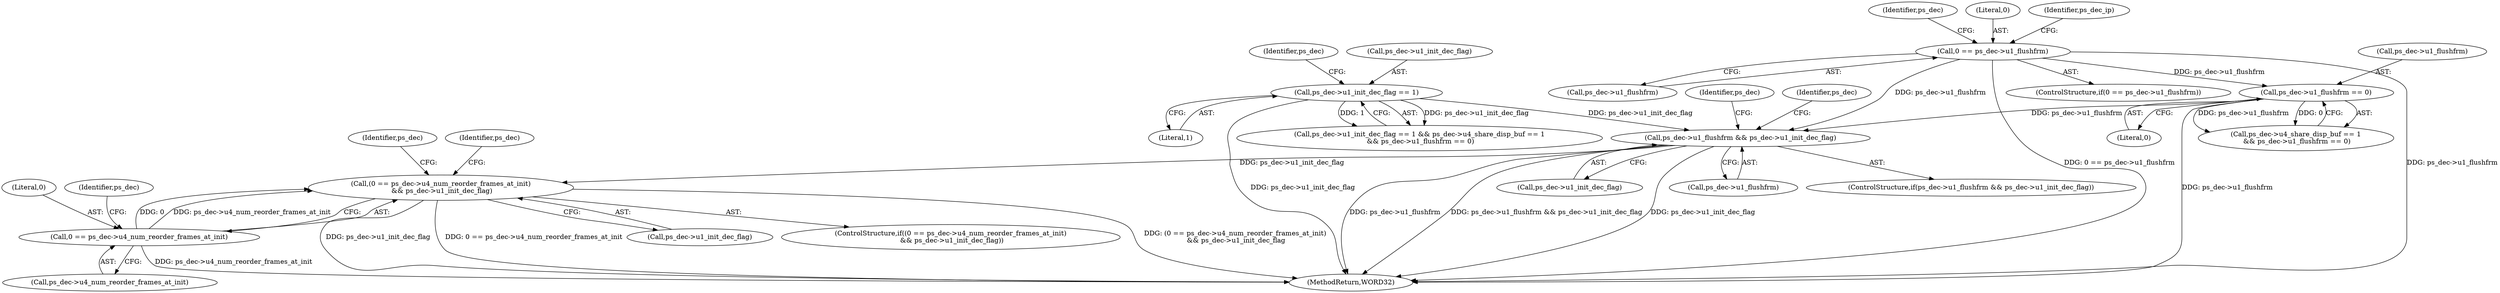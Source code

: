 digraph "0_Android_494561291a503840f385fbcd11d9bc5f4dc502b8@pointer" {
"1002027" [label="(Call,(0 == ps_dec->u4_num_reorder_frames_at_init)\n && ps_dec->u1_init_dec_flag)"];
"1002028" [label="(Call,0 == ps_dec->u4_num_reorder_frames_at_init)"];
"1000717" [label="(Call,ps_dec->u1_flushfrm && ps_dec->u1_init_dec_flag)"];
"1000554" [label="(Call,ps_dec->u1_flushfrm == 0)"];
"1000260" [label="(Call,0 == ps_dec->u1_flushfrm)"];
"1000543" [label="(Call,ps_dec->u1_init_dec_flag == 1)"];
"1000718" [label="(Call,ps_dec->u1_flushfrm)"];
"1002027" [label="(Call,(0 == ps_dec->u4_num_reorder_frames_at_init)\n && ps_dec->u1_init_dec_flag)"];
"1000310" [label="(Identifier,ps_dec)"];
"1000544" [label="(Call,ps_dec->u1_init_dec_flag)"];
"1002038" [label="(Identifier,ps_dec)"];
"1000542" [label="(Call,ps_dec->u1_init_dec_flag == 1 && ps_dec->u4_share_disp_buf == 1\n && ps_dec->u1_flushfrm == 0)"];
"1000558" [label="(Literal,0)"];
"1002185" [label="(MethodReturn,WORD32)"];
"1000726" [label="(Identifier,ps_dec)"];
"1000261" [label="(Literal,0)"];
"1000269" [label="(Identifier,ps_dec_ip)"];
"1000547" [label="(Literal,1)"];
"1000554" [label="(Call,ps_dec->u1_flushfrm == 0)"];
"1002033" [label="(Call,ps_dec->u1_init_dec_flag)"];
"1002034" [label="(Identifier,ps_dec)"];
"1002028" [label="(Call,0 == ps_dec->u4_num_reorder_frames_at_init)"];
"1000259" [label="(ControlStructure,if(0 == ps_dec->u1_flushfrm))"];
"1002066" [label="(Identifier,ps_dec)"];
"1000555" [label="(Call,ps_dec->u1_flushfrm)"];
"1000548" [label="(Call,ps_dec->u4_share_disp_buf == 1\n && ps_dec->u1_flushfrm == 0)"];
"1000717" [label="(Call,ps_dec->u1_flushfrm && ps_dec->u1_init_dec_flag)"];
"1000716" [label="(ControlStructure,if(ps_dec->u1_flushfrm && ps_dec->u1_init_dec_flag))"];
"1000721" [label="(Call,ps_dec->u1_init_dec_flag)"];
"1000260" [label="(Call,0 == ps_dec->u1_flushfrm)"];
"1002030" [label="(Call,ps_dec->u4_num_reorder_frames_at_init)"];
"1000904" [label="(Identifier,ps_dec)"];
"1000551" [label="(Identifier,ps_dec)"];
"1002029" [label="(Literal,0)"];
"1000543" [label="(Call,ps_dec->u1_init_dec_flag == 1)"];
"1002026" [label="(ControlStructure,if((0 == ps_dec->u4_num_reorder_frames_at_init)\n && ps_dec->u1_init_dec_flag))"];
"1000262" [label="(Call,ps_dec->u1_flushfrm)"];
"1002027" -> "1002026"  [label="AST: "];
"1002027" -> "1002028"  [label="CFG: "];
"1002027" -> "1002033"  [label="CFG: "];
"1002028" -> "1002027"  [label="AST: "];
"1002033" -> "1002027"  [label="AST: "];
"1002038" -> "1002027"  [label="CFG: "];
"1002066" -> "1002027"  [label="CFG: "];
"1002027" -> "1002185"  [label="DDG: ps_dec->u1_init_dec_flag"];
"1002027" -> "1002185"  [label="DDG: 0 == ps_dec->u4_num_reorder_frames_at_init"];
"1002027" -> "1002185"  [label="DDG: (0 == ps_dec->u4_num_reorder_frames_at_init)\n && ps_dec->u1_init_dec_flag"];
"1002028" -> "1002027"  [label="DDG: 0"];
"1002028" -> "1002027"  [label="DDG: ps_dec->u4_num_reorder_frames_at_init"];
"1000717" -> "1002027"  [label="DDG: ps_dec->u1_init_dec_flag"];
"1002028" -> "1002030"  [label="CFG: "];
"1002029" -> "1002028"  [label="AST: "];
"1002030" -> "1002028"  [label="AST: "];
"1002034" -> "1002028"  [label="CFG: "];
"1002028" -> "1002185"  [label="DDG: ps_dec->u4_num_reorder_frames_at_init"];
"1000717" -> "1000716"  [label="AST: "];
"1000717" -> "1000718"  [label="CFG: "];
"1000717" -> "1000721"  [label="CFG: "];
"1000718" -> "1000717"  [label="AST: "];
"1000721" -> "1000717"  [label="AST: "];
"1000726" -> "1000717"  [label="CFG: "];
"1000904" -> "1000717"  [label="CFG: "];
"1000717" -> "1002185"  [label="DDG: ps_dec->u1_flushfrm && ps_dec->u1_init_dec_flag"];
"1000717" -> "1002185"  [label="DDG: ps_dec->u1_init_dec_flag"];
"1000717" -> "1002185"  [label="DDG: ps_dec->u1_flushfrm"];
"1000554" -> "1000717"  [label="DDG: ps_dec->u1_flushfrm"];
"1000260" -> "1000717"  [label="DDG: ps_dec->u1_flushfrm"];
"1000543" -> "1000717"  [label="DDG: ps_dec->u1_init_dec_flag"];
"1000554" -> "1000548"  [label="AST: "];
"1000554" -> "1000558"  [label="CFG: "];
"1000555" -> "1000554"  [label="AST: "];
"1000558" -> "1000554"  [label="AST: "];
"1000548" -> "1000554"  [label="CFG: "];
"1000554" -> "1002185"  [label="DDG: ps_dec->u1_flushfrm"];
"1000554" -> "1000548"  [label="DDG: ps_dec->u1_flushfrm"];
"1000554" -> "1000548"  [label="DDG: 0"];
"1000260" -> "1000554"  [label="DDG: ps_dec->u1_flushfrm"];
"1000260" -> "1000259"  [label="AST: "];
"1000260" -> "1000262"  [label="CFG: "];
"1000261" -> "1000260"  [label="AST: "];
"1000262" -> "1000260"  [label="AST: "];
"1000269" -> "1000260"  [label="CFG: "];
"1000310" -> "1000260"  [label="CFG: "];
"1000260" -> "1002185"  [label="DDG: 0 == ps_dec->u1_flushfrm"];
"1000260" -> "1002185"  [label="DDG: ps_dec->u1_flushfrm"];
"1000543" -> "1000542"  [label="AST: "];
"1000543" -> "1000547"  [label="CFG: "];
"1000544" -> "1000543"  [label="AST: "];
"1000547" -> "1000543"  [label="AST: "];
"1000551" -> "1000543"  [label="CFG: "];
"1000542" -> "1000543"  [label="CFG: "];
"1000543" -> "1002185"  [label="DDG: ps_dec->u1_init_dec_flag"];
"1000543" -> "1000542"  [label="DDG: ps_dec->u1_init_dec_flag"];
"1000543" -> "1000542"  [label="DDG: 1"];
}
